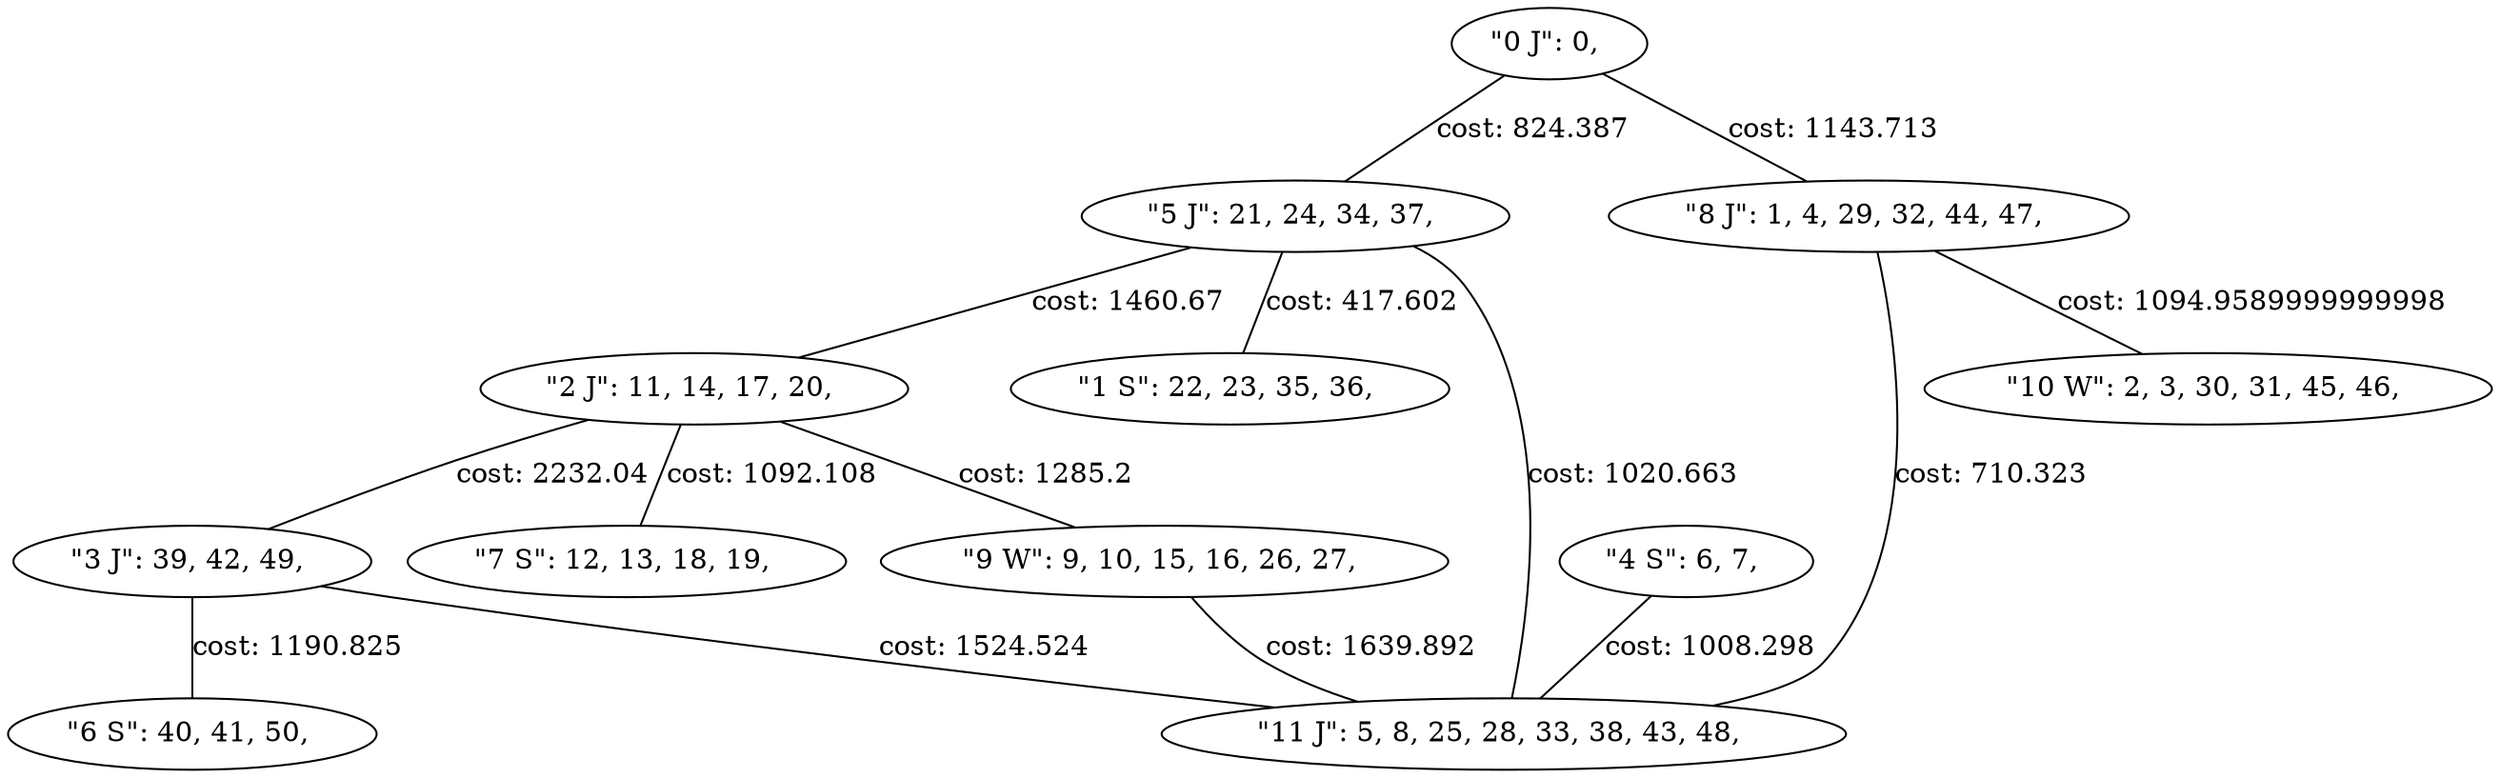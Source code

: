 strict graph  {
0 [label="\"0 J\": 0, ", type=0, supply=0, demand=0];
5 [label="\"5 J\": 21, 24, 34, 37, ", type=0, supply=0, demand=0];
8 [label="\"8 J\": 1, 4, 29, 32, 44, 47, ", type=0, supply=0, demand=0];
1 [label="\"1 S\": 22, 23, 35, 36, ", type=1, supply=0, demand=0];
2 [label="\"2 J\": 11, 14, 17, 20, ", type=0, supply=0, demand=0];
9 [label="\"9 W\": 9, 10, 15, 16, 26, 27, ", type=2, supply=0, demand=0];
3 [label="\"3 J\": 39, 42, 49, ", type=0, supply=0, demand=0];
4 [label="\"4 S\": 6, 7, ", type=1, supply=0, demand=0];
11 [label="\"11 J\": 5, 8, 25, 28, 33, 38, 43, 48, ", type=0, supply=0, demand=0];
6 [label="\"6 S\": 40, 41, 50, ", type=1, supply=0, demand=0];
7 [label="\"7 S\": 12, 13, 18, 19, ", type=1, supply=0, demand=0];
10 [label="\"10 W\": 2, 3, 30, 31, 45, 46, ", type=2, supply=0, demand=0];
0 -- 5  [label="cost: 824.387", cost="824.387"];
0 -- 8  [label="cost: 1143.713", cost="1143.713"];
5 -- 1  [label="cost: 417.602", cost="417.602"];
5 -- 2  [label="cost: 1460.67", cost="1460.67"];
5 -- 11  [label="cost: 1020.663", cost="1020.663"];
8 -- 11  [label="cost: 710.323", cost="710.323"];
8 -- 10  [label="cost: 1094.9589999999998", cost="1094.9589999999998"];
2 -- 9  [label="cost: 1285.2", cost="1285.2"];
2 -- 3  [label="cost: 2232.04", cost="2232.04"];
2 -- 7  [label="cost: 1092.108", cost="1092.108"];
9 -- 11  [label="cost: 1639.892", cost="1639.892"];
3 -- 6  [label="cost: 1190.825", cost="1190.825"];
3 -- 11  [label="cost: 1524.524", cost="1524.524"];
4 -- 11  [label="cost: 1008.298", cost="1008.298"];
}
